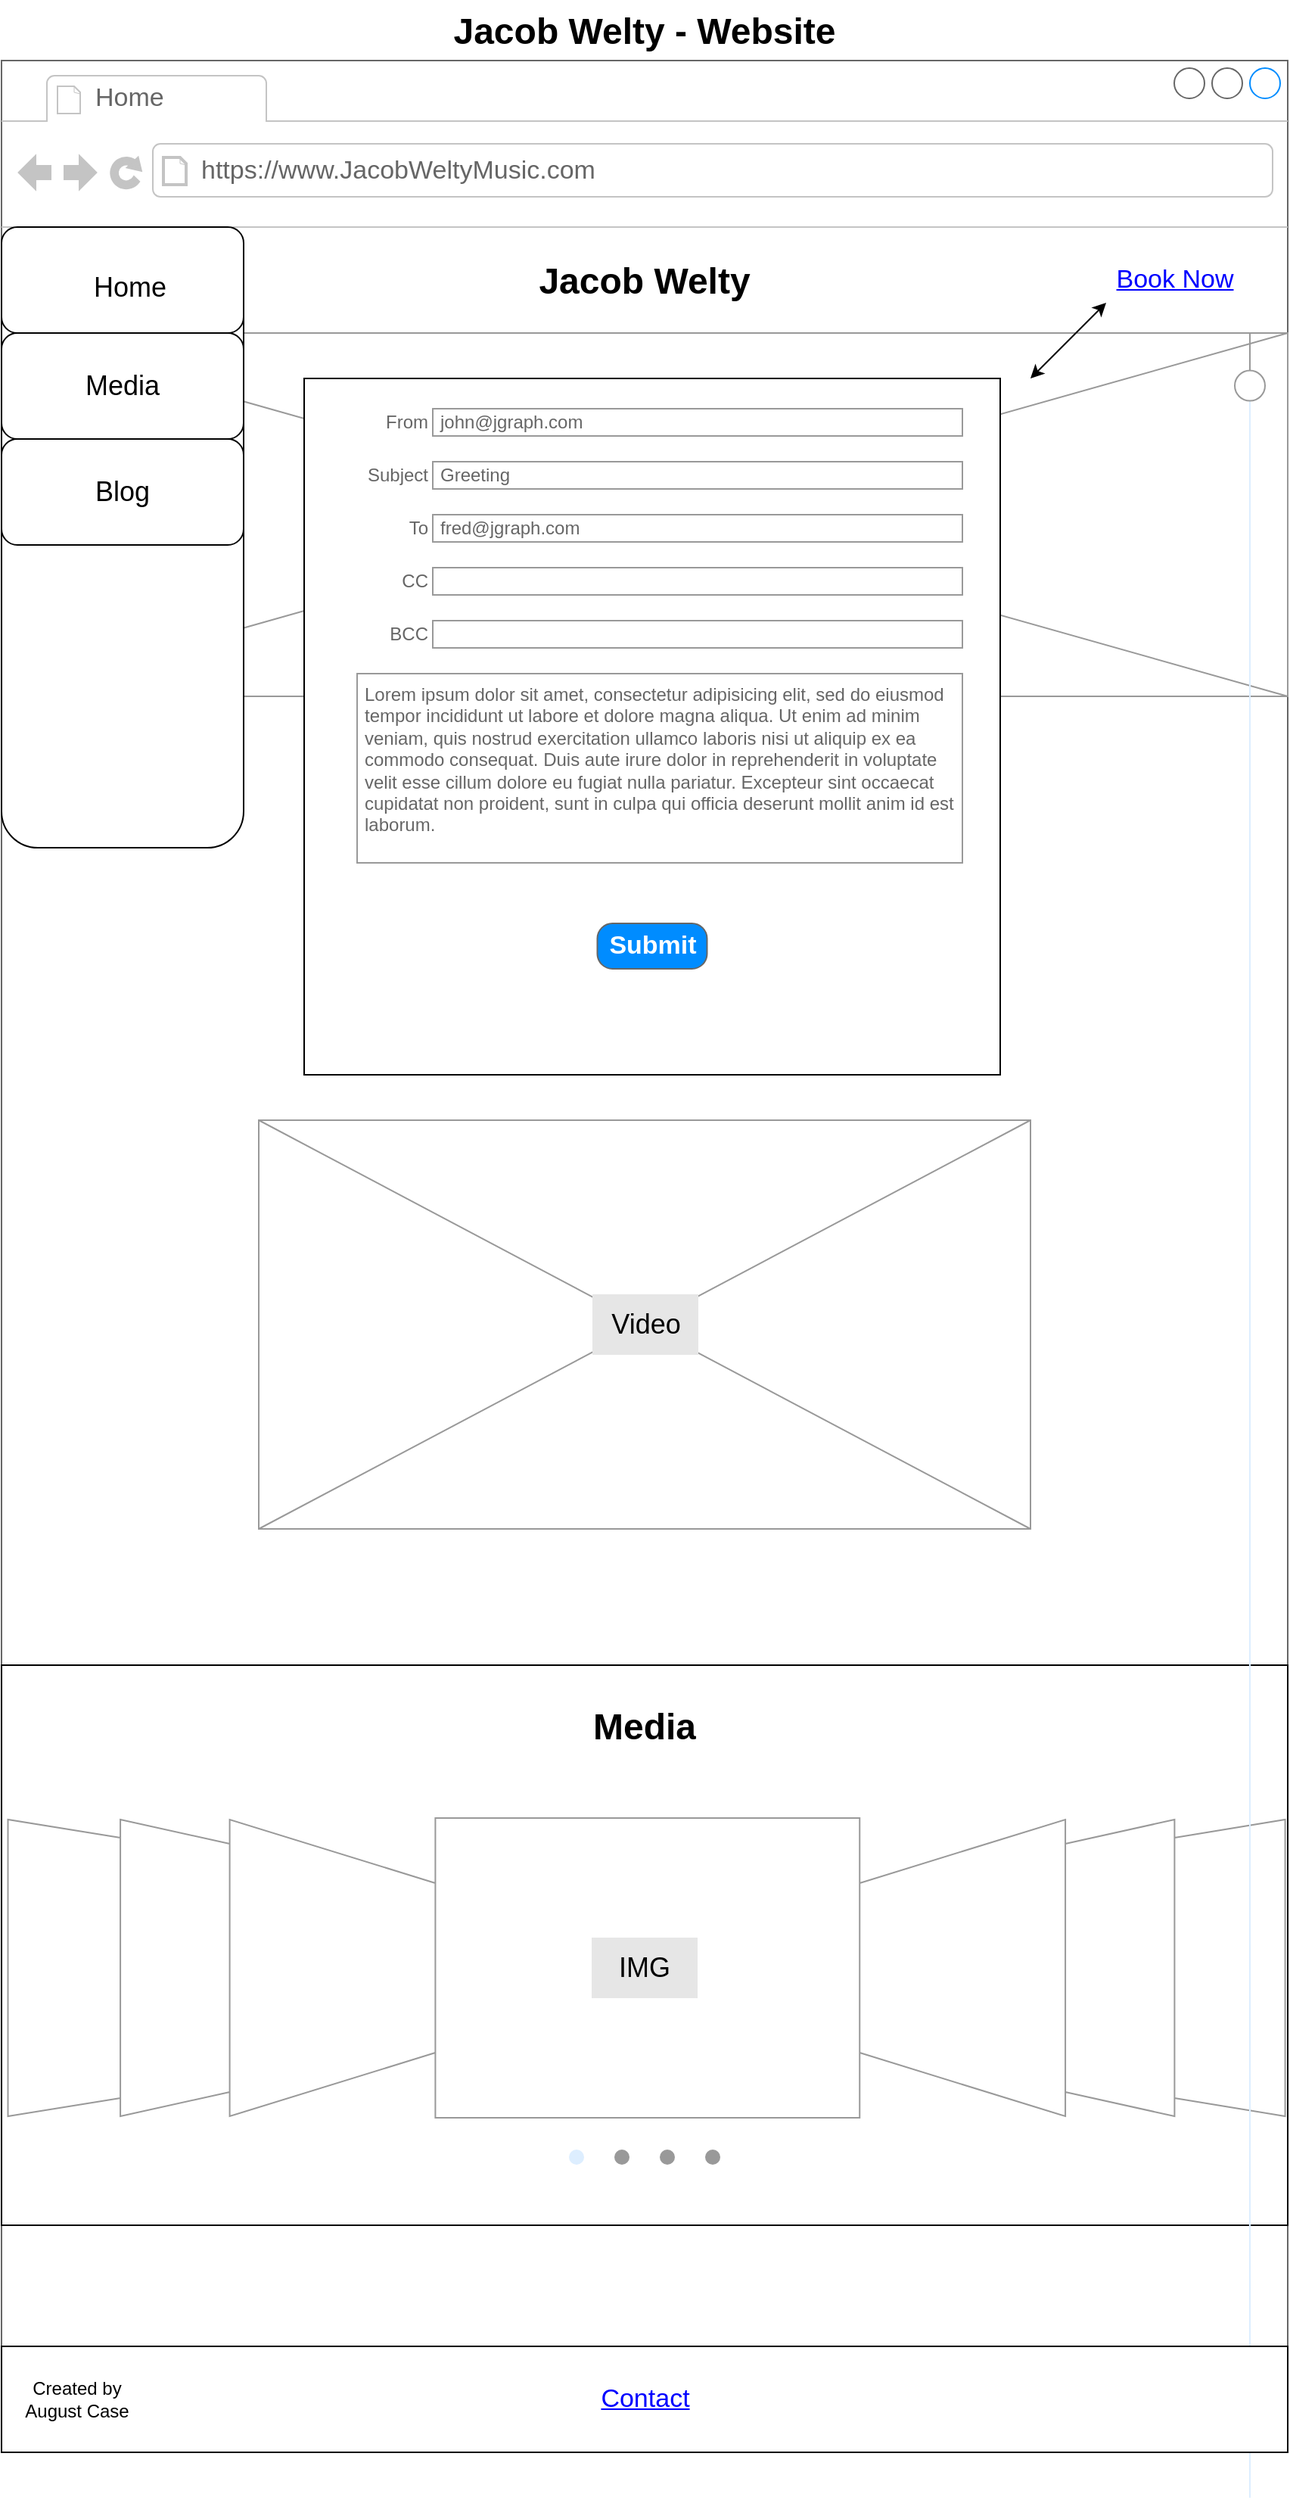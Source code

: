 <mxfile version="26.0.16">
  <diagram name="Page-1" id="SOlax2BqmMib61U9e00-">
    <mxGraphModel dx="1434" dy="818" grid="1" gridSize="10" guides="1" tooltips="1" connect="1" arrows="1" fold="1" page="1" pageScale="1" pageWidth="850" pageHeight="1100" math="0" shadow="0">
      <root>
        <mxCell id="0" />
        <mxCell id="1" parent="0" />
        <mxCell id="yMuoYjZbkn46zVgACYHf-1" value="" style="strokeWidth=1;shadow=0;dashed=0;align=center;html=1;shape=mxgraph.mockup.containers.browserWindow;rSize=0;strokeColor=#666666;strokeColor2=#008cff;strokeColor3=#c4c4c4;mainText=,;recursiveResize=0;" parent="1" vertex="1">
          <mxGeometry y="60" width="850" height="1580" as="geometry" />
        </mxCell>
        <mxCell id="yMuoYjZbkn46zVgACYHf-12" value="" style="verticalLabelPosition=bottom;shadow=0;dashed=0;align=center;html=1;verticalAlign=top;strokeWidth=1;shape=mxgraph.mockup.graphics.simpleIcon;strokeColor=#999999;perimeterSpacing=1;" parent="yMuoYjZbkn46zVgACYHf-1" vertex="1">
          <mxGeometry y="180" width="850" height="240" as="geometry" />
        </mxCell>
        <mxCell id="yMuoYjZbkn46zVgACYHf-2" value="Home" style="strokeWidth=1;shadow=0;dashed=0;align=center;html=1;shape=mxgraph.mockup.containers.anchor;fontSize=17;fontColor=#666666;align=left;whiteSpace=wrap;" parent="yMuoYjZbkn46zVgACYHf-1" vertex="1">
          <mxGeometry x="60" y="12" width="110" height="26" as="geometry" />
        </mxCell>
        <mxCell id="yMuoYjZbkn46zVgACYHf-3" value="https://www.JacobWeltyMusic.com" style="strokeWidth=1;shadow=0;dashed=0;align=center;html=1;shape=mxgraph.mockup.containers.anchor;rSize=0;fontSize=17;fontColor=#666666;align=left;" parent="yMuoYjZbkn46zVgACYHf-1" vertex="1">
          <mxGeometry x="130" y="60" width="250" height="26" as="geometry" />
        </mxCell>
        <mxCell id="yMuoYjZbkn46zVgACYHf-5" value="" style="rounded=1;whiteSpace=wrap;html=1;direction=south;" parent="yMuoYjZbkn46zVgACYHf-1" vertex="1">
          <mxGeometry y="110" width="160" height="410" as="geometry" />
        </mxCell>
        <mxCell id="yMuoYjZbkn46zVgACYHf-6" value="" style="rounded=1;whiteSpace=wrap;html=1;" parent="yMuoYjZbkn46zVgACYHf-1" vertex="1">
          <mxGeometry y="110" width="160" height="70" as="geometry" />
        </mxCell>
        <mxCell id="yMuoYjZbkn46zVgACYHf-7" value="" style="rounded=1;whiteSpace=wrap;html=1;" parent="yMuoYjZbkn46zVgACYHf-1" vertex="1">
          <mxGeometry y="180" width="160" height="70" as="geometry" />
        </mxCell>
        <mxCell id="yMuoYjZbkn46zVgACYHf-8" value="" style="rounded=1;whiteSpace=wrap;html=1;" parent="yMuoYjZbkn46zVgACYHf-1" vertex="1">
          <mxGeometry y="250" width="160" height="70" as="geometry" />
        </mxCell>
        <mxCell id="yMuoYjZbkn46zVgACYHf-9" value="&lt;font style=&quot;font-size: 18px;&quot;&gt;Home&lt;/font&gt;" style="text;html=1;align=center;verticalAlign=middle;whiteSpace=wrap;rounded=0;" parent="yMuoYjZbkn46zVgACYHf-1" vertex="1">
          <mxGeometry x="50" y="130" width="70" height="40" as="geometry" />
        </mxCell>
        <mxCell id="yMuoYjZbkn46zVgACYHf-10" value="&lt;font style=&quot;font-size: 18px;&quot;&gt;Media&lt;/font&gt;" style="text;html=1;align=center;verticalAlign=middle;whiteSpace=wrap;rounded=0;" parent="yMuoYjZbkn46zVgACYHf-1" vertex="1">
          <mxGeometry x="50" y="200" width="60" height="30" as="geometry" />
        </mxCell>
        <mxCell id="yMuoYjZbkn46zVgACYHf-11" value="&lt;font style=&quot;font-size: 18px;&quot;&gt;Blog&lt;/font&gt;" style="text;html=1;align=center;verticalAlign=middle;whiteSpace=wrap;rounded=0;" parent="yMuoYjZbkn46zVgACYHf-1" vertex="1">
          <mxGeometry x="50" y="270" width="60" height="30" as="geometry" />
        </mxCell>
        <mxCell id="yMuoYjZbkn46zVgACYHf-13" value="&lt;font style=&quot;font-size: 18px;&quot;&gt;IMG&lt;/font&gt;" style="text;html=1;align=center;verticalAlign=middle;whiteSpace=wrap;rounded=0;fillColor=#E6E6E6;perimeterSpacing=1;" parent="yMuoYjZbkn46zVgACYHf-1" vertex="1">
          <mxGeometry x="390" y="280" width="70" height="40" as="geometry" />
        </mxCell>
        <mxCell id="yMuoYjZbkn46zVgACYHf-19" value="" style="rounded=0;whiteSpace=wrap;html=1;" parent="yMuoYjZbkn46zVgACYHf-1" vertex="1">
          <mxGeometry y="1060" width="850" height="370" as="geometry" />
        </mxCell>
        <mxCell id="yMuoYjZbkn46zVgACYHf-14" value="&lt;h1 style=&quot;margin-top: 0px;&quot;&gt;Jacob Welty&lt;/h1&gt;" style="text;html=1;whiteSpace=wrap;overflow=hidden;rounded=0;align=center;" parent="yMuoYjZbkn46zVgACYHf-1" vertex="1">
          <mxGeometry x="335" y="125" width="180" height="50" as="geometry" />
        </mxCell>
        <mxCell id="yMuoYjZbkn46zVgACYHf-15" value="" style="verticalLabelPosition=bottom;shadow=0;dashed=0;align=center;html=1;verticalAlign=top;strokeWidth=1;shape=mxgraph.mockup.navigation.coverFlow;strokeColor=#999999;" parent="yMuoYjZbkn46zVgACYHf-1" vertex="1">
          <mxGeometry y="1160" width="850" height="200" as="geometry" />
        </mxCell>
        <mxCell id="yMuoYjZbkn46zVgACYHf-16" value="&lt;font style=&quot;font-size: 18px;&quot;&gt;IMG&lt;/font&gt;" style="text;html=1;align=center;verticalAlign=middle;whiteSpace=wrap;rounded=0;fillColor=#E6E6E6;perimeterSpacing=1;" parent="yMuoYjZbkn46zVgACYHf-1" vertex="1">
          <mxGeometry x="390" y="1240" width="70" height="40" as="geometry" />
        </mxCell>
        <mxCell id="yMuoYjZbkn46zVgACYHf-17" value="" style="verticalLabelPosition=bottom;shadow=0;dashed=0;align=center;html=1;verticalAlign=top;strokeWidth=1;shape=mxgraph.mockup.navigation.pageControl;fillColor=#999999;strokeColor=#ddeeff;" parent="yMuoYjZbkn46zVgACYHf-1" vertex="1">
          <mxGeometry x="375" y="1370" width="100" height="30" as="geometry" />
        </mxCell>
        <mxCell id="yMuoYjZbkn46zVgACYHf-18" style="edgeStyle=orthogonalEdgeStyle;rounded=0;orthogonalLoop=1;jettySize=auto;html=1;exitX=1;exitY=0.5;exitDx=0;exitDy=0;" parent="yMuoYjZbkn46zVgACYHf-1" source="yMuoYjZbkn46zVgACYHf-5" target="yMuoYjZbkn46zVgACYHf-5" edge="1">
          <mxGeometry relative="1" as="geometry" />
        </mxCell>
        <mxCell id="yMuoYjZbkn46zVgACYHf-20" value="&lt;h1 style=&quot;margin-top: 0px;&quot;&gt;Media&lt;/h1&gt;" style="text;html=1;whiteSpace=wrap;overflow=hidden;rounded=0;align=center;" parent="yMuoYjZbkn46zVgACYHf-1" vertex="1">
          <mxGeometry x="335" y="1080" width="180" height="50" as="geometry" />
        </mxCell>
        <mxCell id="yMuoYjZbkn46zVgACYHf-22" value="&lt;font style=&quot;font-size: 18px;&quot;&gt;Upcoming Shows&lt;/font&gt;" style="swimlane;fontStyle=0;childLayout=stackLayout;horizontal=1;startSize=30;horizontalStack=0;resizeParent=1;resizeParentMax=0;resizeLast=0;collapsible=1;marginBottom=0;whiteSpace=wrap;html=1;" parent="yMuoYjZbkn46zVgACYHf-1" vertex="1">
          <mxGeometry x="273" y="480" width="305" height="120" as="geometry">
            <mxRectangle x="285" y="440" width="60" height="30" as="alternateBounds" />
          </mxGeometry>
        </mxCell>
        <mxCell id="yMuoYjZbkn46zVgACYHf-23" value="&lt;font style=&quot;font-size: 16px;&quot;&gt;Show 1&lt;span style=&quot;white-space: pre;&quot;&gt;&#x9;&lt;/span&gt;&lt;span style=&quot;white-space: pre;&quot;&gt;&#x9;&lt;/span&gt; - Location -&lt;span style=&quot;white-space: pre;&quot;&gt;&#x9;&lt;/span&gt;&lt;span style=&quot;white-space: pre;&quot;&gt;&#x9;&lt;/span&gt; Date&lt;/font&gt;" style="text;strokeColor=none;fillColor=none;align=center;verticalAlign=middle;spacingLeft=4;spacingRight=4;overflow=hidden;points=[[0,0.5],[1,0.5]];portConstraint=eastwest;rotatable=0;whiteSpace=wrap;html=1;" parent="yMuoYjZbkn46zVgACYHf-22" vertex="1">
          <mxGeometry y="30" width="305" height="30" as="geometry" />
        </mxCell>
        <mxCell id="yMuoYjZbkn46zVgACYHf-24" value="&lt;font style=&quot;font-size: 16px;&quot;&gt;Show 2&lt;span style=&quot;white-space: pre;&quot;&gt;&#x9;&lt;/span&gt;&lt;span style=&quot;white-space: pre;&quot;&gt;&#x9;&lt;/span&gt; - Location - &lt;span style=&quot;white-space: pre;&quot;&gt;&#x9;&lt;/span&gt;&lt;span style=&quot;white-space: pre;&quot;&gt;&#x9;&lt;/span&gt;Date&lt;/font&gt;" style="text;strokeColor=none;fillColor=none;align=center;verticalAlign=middle;spacingLeft=4;spacingRight=4;overflow=hidden;points=[[0,0.5],[1,0.5]];portConstraint=eastwest;rotatable=0;whiteSpace=wrap;html=1;" parent="yMuoYjZbkn46zVgACYHf-22" vertex="1">
          <mxGeometry y="60" width="305" height="30" as="geometry" />
        </mxCell>
        <mxCell id="yMuoYjZbkn46zVgACYHf-25" value="&lt;font style=&quot;font-size: 16px;&quot;&gt;Show 3&lt;span style=&quot;white-space: pre;&quot;&gt;&#x9;&lt;/span&gt;&lt;span style=&quot;white-space: pre;&quot;&gt;&#x9;&lt;/span&gt; - Location - &lt;span style=&quot;white-space: pre;&quot;&gt;&#x9;&lt;/span&gt;&lt;span style=&quot;white-space: pre;&quot;&gt;&#x9;&lt;/span&gt;Date&lt;/font&gt;" style="text;strokeColor=none;fillColor=none;align=center;verticalAlign=middle;spacingLeft=4;spacingRight=4;overflow=hidden;points=[[0,0.5],[1,0.5]];portConstraint=eastwest;rotatable=0;whiteSpace=wrap;html=1;" parent="yMuoYjZbkn46zVgACYHf-22" vertex="1">
          <mxGeometry y="90" width="305" height="30" as="geometry" />
        </mxCell>
        <mxCell id="yMuoYjZbkn46zVgACYHf-26" value="" style="verticalLabelPosition=bottom;shadow=0;dashed=0;align=center;html=1;verticalAlign=top;strokeWidth=1;shape=mxgraph.mockup.forms.horSlider;strokeColor=#999999;sliderStyle=basic;sliderPos=97.902;handleStyle=circle;fillColor2=#ddeeff;direction=north;" parent="yMuoYjZbkn46zVgACYHf-1" vertex="1">
          <mxGeometry x="810" y="180" width="30" height="1430" as="geometry" />
        </mxCell>
        <mxCell id="yMuoYjZbkn46zVgACYHf-30" value="Book Now" style="shape=rectangle;strokeColor=none;fillColor=none;linkText=;fontSize=17;fontColor=#0000ff;fontStyle=4;html=1;align=center;" parent="yMuoYjZbkn46zVgACYHf-1" vertex="1">
          <mxGeometry x="700" y="130" width="150" height="30" as="geometry" />
        </mxCell>
        <mxCell id="yMuoYjZbkn46zVgACYHf-31" value="" style="verticalLabelPosition=bottom;shadow=0;dashed=0;align=center;html=1;verticalAlign=top;strokeWidth=1;shape=mxgraph.mockup.graphics.simpleIcon;strokeColor=#999999;" parent="yMuoYjZbkn46zVgACYHf-1" vertex="1">
          <mxGeometry x="170" y="700" width="510" height="270" as="geometry" />
        </mxCell>
        <mxCell id="yMuoYjZbkn46zVgACYHf-32" value="&lt;h1 style=&quot;margin-top: 0px;&quot;&gt;Video&lt;/h1&gt;" style="text;html=1;whiteSpace=wrap;overflow=hidden;rounded=0;align=center;" parent="yMuoYjZbkn46zVgACYHf-1" vertex="1">
          <mxGeometry x="335" y="640" width="180" height="50" as="geometry" />
        </mxCell>
        <mxCell id="yMuoYjZbkn46zVgACYHf-33" value="&lt;font style=&quot;font-size: 18px;&quot;&gt;Video&lt;/font&gt;" style="text;html=1;align=center;verticalAlign=middle;whiteSpace=wrap;rounded=0;fillColor=#E6E6E6;perimeterSpacing=1;" parent="yMuoYjZbkn46zVgACYHf-1" vertex="1">
          <mxGeometry x="390.5" y="815" width="70" height="40" as="geometry" />
        </mxCell>
        <mxCell id="yMuoYjZbkn46zVgACYHf-34" value="" style="rounded=0;whiteSpace=wrap;html=1;" parent="yMuoYjZbkn46zVgACYHf-1" vertex="1">
          <mxGeometry y="1510" width="850" height="70" as="geometry" />
        </mxCell>
        <mxCell id="yMuoYjZbkn46zVgACYHf-35" value="Created by August Case" style="text;html=1;align=center;verticalAlign=middle;whiteSpace=wrap;rounded=0;" parent="yMuoYjZbkn46zVgACYHf-1" vertex="1">
          <mxGeometry x="10" y="1530" width="80" height="30" as="geometry" />
        </mxCell>
        <mxCell id="yMuoYjZbkn46zVgACYHf-40" value="Contact" style="shape=rectangle;strokeColor=none;fillColor=none;linkText=;fontSize=17;fontColor=#0000ff;fontStyle=4;html=1;align=center;" parent="yMuoYjZbkn46zVgACYHf-1" vertex="1">
          <mxGeometry x="350" y="1530" width="150" height="30" as="geometry" />
        </mxCell>
        <mxCell id="yMuoYjZbkn46zVgACYHf-54" value="" style="whiteSpace=wrap;html=1;aspect=fixed;" parent="yMuoYjZbkn46zVgACYHf-1" vertex="1">
          <mxGeometry x="200" y="210" width="460" height="460" as="geometry" />
        </mxCell>
        <mxCell id="yMuoYjZbkn46zVgACYHf-55" value="From" style="strokeWidth=1;shadow=0;dashed=0;align=center;html=1;shape=mxgraph.mockup.forms.anchor;align=right;spacingRight=2;fontColor=#666666;" parent="yMuoYjZbkn46zVgACYHf-1" vertex="1">
          <mxGeometry x="235" y="230" width="50" height="18" as="geometry" />
        </mxCell>
        <mxCell id="yMuoYjZbkn46zVgACYHf-56" value="john@jgraph.com" style="strokeWidth=1;shadow=0;dashed=0;align=center;html=1;shape=mxgraph.mockup.forms.rrect;fillColor=#ffffff;rSize=0;fontColor=#666666;align=left;spacingLeft=3;strokeColor=#999999;" parent="yMuoYjZbkn46zVgACYHf-1" vertex="1">
          <mxGeometry x="285" y="230" width="350" height="18" as="geometry" />
        </mxCell>
        <mxCell id="yMuoYjZbkn46zVgACYHf-57" value="Subject" style="strokeWidth=1;shadow=0;dashed=0;align=center;html=1;shape=mxgraph.mockup.forms.anchor;align=right;spacingRight=2;fontColor=#666666;" parent="yMuoYjZbkn46zVgACYHf-1" vertex="1">
          <mxGeometry x="235" y="265" width="50" height="18" as="geometry" />
        </mxCell>
        <mxCell id="yMuoYjZbkn46zVgACYHf-58" value="Greeting" style="strokeWidth=1;shadow=0;dashed=0;align=center;html=1;shape=mxgraph.mockup.forms.rrect;fillColor=#ffffff;rSize=0;fontColor=#666666;align=left;spacingLeft=3;strokeColor=#999999;" parent="yMuoYjZbkn46zVgACYHf-1" vertex="1">
          <mxGeometry x="285" y="265" width="350" height="18" as="geometry" />
        </mxCell>
        <mxCell id="yMuoYjZbkn46zVgACYHf-59" value="To" style="strokeWidth=1;shadow=0;dashed=0;align=center;html=1;shape=mxgraph.mockup.forms.anchor;align=right;spacingRight=2;fontColor=#666666;" parent="yMuoYjZbkn46zVgACYHf-1" vertex="1">
          <mxGeometry x="235" y="300" width="50" height="18" as="geometry" />
        </mxCell>
        <mxCell id="yMuoYjZbkn46zVgACYHf-60" value="fred@jgraph.com" style="strokeWidth=1;shadow=0;dashed=0;align=center;html=1;shape=mxgraph.mockup.forms.rrect;fillColor=#ffffff;rSize=0;fontColor=#666666;align=left;spacingLeft=3;strokeColor=#999999;" parent="yMuoYjZbkn46zVgACYHf-1" vertex="1">
          <mxGeometry x="285" y="300" width="350" height="18" as="geometry" />
        </mxCell>
        <mxCell id="yMuoYjZbkn46zVgACYHf-61" value="CC" style="strokeWidth=1;shadow=0;dashed=0;align=center;html=1;shape=mxgraph.mockup.forms.anchor;align=right;spacingRight=2;fontColor=#666666;" parent="yMuoYjZbkn46zVgACYHf-1" vertex="1">
          <mxGeometry x="235" y="335" width="50" height="18" as="geometry" />
        </mxCell>
        <mxCell id="yMuoYjZbkn46zVgACYHf-62" value="" style="strokeWidth=1;shadow=0;dashed=0;align=center;html=1;shape=mxgraph.mockup.forms.rrect;fillColor=#ffffff;rSize=0;fontColor=#666666;align=left;spacingLeft=3;strokeColor=#999999;" parent="yMuoYjZbkn46zVgACYHf-1" vertex="1">
          <mxGeometry x="285" y="335" width="350" height="18" as="geometry" />
        </mxCell>
        <mxCell id="yMuoYjZbkn46zVgACYHf-63" value="BCC" style="strokeWidth=1;shadow=0;dashed=0;align=center;html=1;shape=mxgraph.mockup.forms.anchor;align=right;spacingRight=2;fontColor=#666666;" parent="yMuoYjZbkn46zVgACYHf-1" vertex="1">
          <mxGeometry x="235" y="370" width="50" height="18" as="geometry" />
        </mxCell>
        <mxCell id="yMuoYjZbkn46zVgACYHf-64" value="" style="strokeWidth=1;shadow=0;dashed=0;align=center;html=1;shape=mxgraph.mockup.forms.rrect;fillColor=#ffffff;rSize=0;fontColor=#666666;align=left;spacingLeft=3;strokeColor=#999999;" parent="yMuoYjZbkn46zVgACYHf-1" vertex="1">
          <mxGeometry x="285" y="370" width="350" height="18" as="geometry" />
        </mxCell>
        <mxCell id="yMuoYjZbkn46zVgACYHf-65" value="Lorem ipsum dolor sit amet, consectetur adipisicing elit, sed do eiusmod tempor incididunt ut labore et dolore magna aliqua. Ut enim ad minim veniam, quis nostrud exercitation ullamco laboris nisi ut aliquip ex ea commodo consequat. Duis aute irure dolor in reprehenderit in voluptate velit esse cillum dolore eu fugiat nulla pariatur. Excepteur sint occaecat cupidatat non proident, sunt in culpa qui officia deserunt mollit anim id est laborum." style="strokeWidth=1;shadow=0;dashed=0;align=center;html=1;shape=mxgraph.mockup.forms.rrect;fillColor=#ffffff;rSize=0;fontColor=#666666;align=left;spacingLeft=3;strokeColor=#999999;verticalAlign=top;whiteSpace=wrap;" parent="yMuoYjZbkn46zVgACYHf-1" vertex="1">
          <mxGeometry x="235" y="405" width="400" height="125" as="geometry" />
        </mxCell>
        <mxCell id="yMuoYjZbkn46zVgACYHf-66" value="Submit" style="strokeWidth=1;shadow=0;dashed=0;align=center;html=1;shape=mxgraph.mockup.buttons.button;strokeColor=#666666;fontColor=#ffffff;mainText=;buttonStyle=round;fontSize=17;fontStyle=1;fillColor=#008cff;whiteSpace=wrap;" parent="yMuoYjZbkn46zVgACYHf-1" vertex="1">
          <mxGeometry x="393.75" y="570" width="72.5" height="30" as="geometry" />
        </mxCell>
        <mxCell id="yMuoYjZbkn46zVgACYHf-67" value="" style="endArrow=classic;startArrow=classic;html=1;rounded=0;" parent="yMuoYjZbkn46zVgACYHf-1" edge="1">
          <mxGeometry width="50" height="50" relative="1" as="geometry">
            <mxPoint x="680" y="210" as="sourcePoint" />
            <mxPoint x="730" y="160" as="targetPoint" />
          </mxGeometry>
        </mxCell>
        <mxCell id="yMuoYjZbkn46zVgACYHf-4" value="&lt;h1 style=&quot;margin-top: 0px;&quot;&gt;Jacob Welty - Website&lt;/h1&gt;" style="text;html=1;whiteSpace=wrap;overflow=hidden;rounded=0;align=center;" parent="1" vertex="1">
          <mxGeometry y="20" width="850" height="40" as="geometry" />
        </mxCell>
      </root>
    </mxGraphModel>
  </diagram>
</mxfile>
